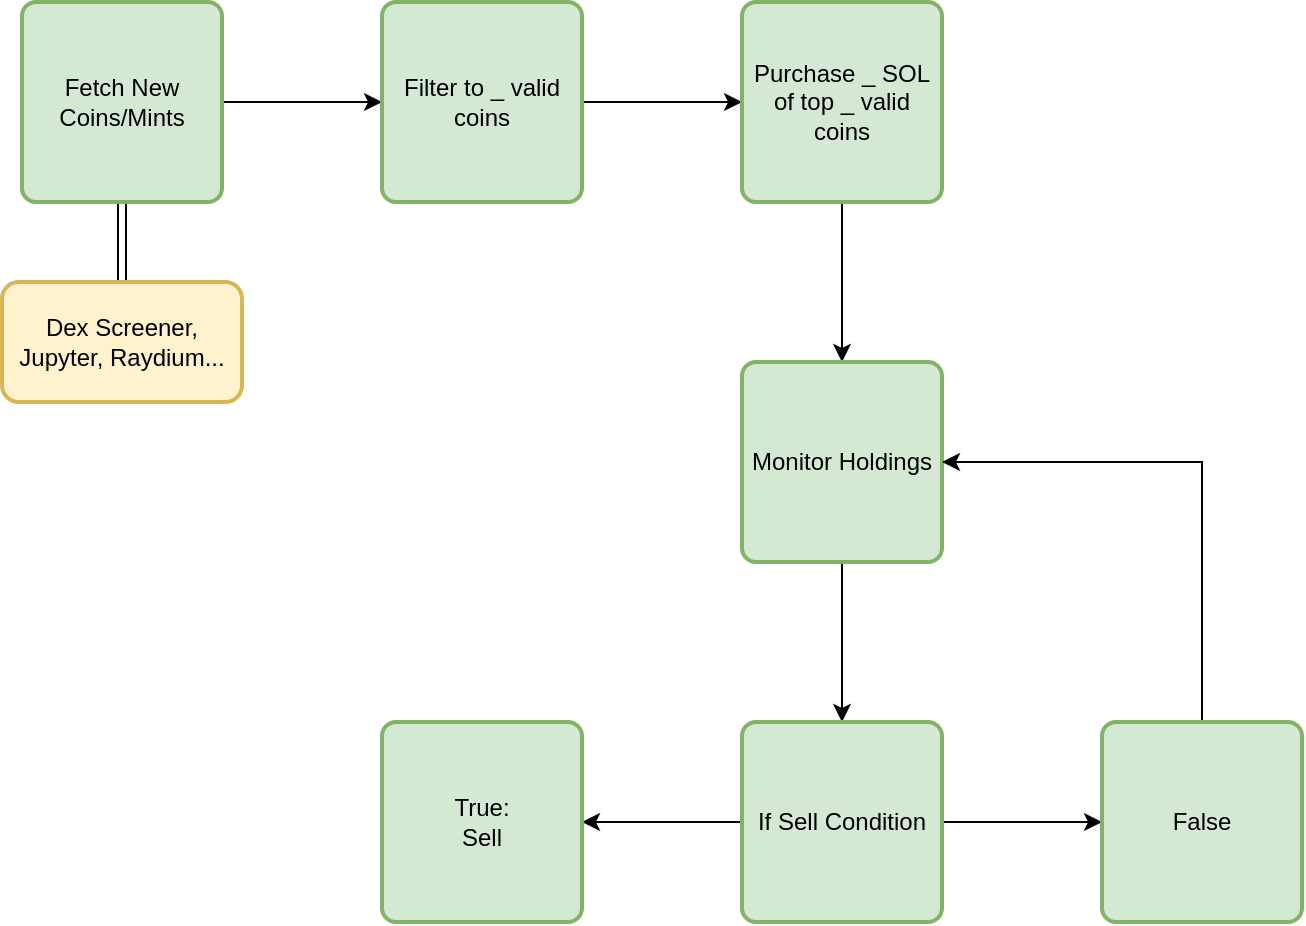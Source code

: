 <mxfile version="24.3.1" type="device">
  <diagram name="Page-1" id="6MKJovB8zKh_idUvlOnC">
    <mxGraphModel dx="1434" dy="696" grid="1" gridSize="10" guides="1" tooltips="1" connect="1" arrows="1" fold="1" page="1" pageScale="1" pageWidth="850" pageHeight="1100" math="0" shadow="0">
      <root>
        <mxCell id="0" />
        <mxCell id="1" parent="0" />
        <mxCell id="KAIv0FO6-vTT8vg96M_C-3" value="" style="edgeStyle=orthogonalEdgeStyle;rounded=0;orthogonalLoop=1;jettySize=auto;html=1;" edge="1" parent="1" source="KAIv0FO6-vTT8vg96M_C-1" target="KAIv0FO6-vTT8vg96M_C-2">
          <mxGeometry relative="1" as="geometry" />
        </mxCell>
        <mxCell id="KAIv0FO6-vTT8vg96M_C-17" value="" style="edgeStyle=orthogonalEdgeStyle;rounded=0;orthogonalLoop=1;jettySize=auto;html=1;shape=link;" edge="1" parent="1" source="KAIv0FO6-vTT8vg96M_C-1" target="KAIv0FO6-vTT8vg96M_C-16">
          <mxGeometry relative="1" as="geometry" />
        </mxCell>
        <mxCell id="KAIv0FO6-vTT8vg96M_C-1" value="Fetch New Coins/Mints" style="rounded=1;whiteSpace=wrap;html=1;absoluteArcSize=1;arcSize=14;strokeWidth=2;fillColor=#d5e8d4;strokeColor=#82b366;" vertex="1" parent="1">
          <mxGeometry x="90" y="130" width="100" height="100" as="geometry" />
        </mxCell>
        <mxCell id="KAIv0FO6-vTT8vg96M_C-5" value="" style="edgeStyle=orthogonalEdgeStyle;rounded=0;orthogonalLoop=1;jettySize=auto;html=1;" edge="1" parent="1" source="KAIv0FO6-vTT8vg96M_C-2" target="KAIv0FO6-vTT8vg96M_C-4">
          <mxGeometry relative="1" as="geometry" />
        </mxCell>
        <mxCell id="KAIv0FO6-vTT8vg96M_C-2" value="Filter to _ valid coins" style="rounded=1;whiteSpace=wrap;html=1;absoluteArcSize=1;arcSize=14;strokeWidth=2;fillColor=#d5e8d4;strokeColor=#82b366;" vertex="1" parent="1">
          <mxGeometry x="270" y="130" width="100" height="100" as="geometry" />
        </mxCell>
        <mxCell id="KAIv0FO6-vTT8vg96M_C-7" value="" style="edgeStyle=orthogonalEdgeStyle;rounded=0;orthogonalLoop=1;jettySize=auto;html=1;" edge="1" parent="1" source="KAIv0FO6-vTT8vg96M_C-4" target="KAIv0FO6-vTT8vg96M_C-6">
          <mxGeometry relative="1" as="geometry" />
        </mxCell>
        <mxCell id="KAIv0FO6-vTT8vg96M_C-4" value="Purchase _ SOL of top _ valid coins" style="rounded=1;whiteSpace=wrap;html=1;absoluteArcSize=1;arcSize=14;strokeWidth=2;fillColor=#d5e8d4;strokeColor=#82b366;" vertex="1" parent="1">
          <mxGeometry x="450" y="130" width="100" height="100" as="geometry" />
        </mxCell>
        <mxCell id="KAIv0FO6-vTT8vg96M_C-9" value="" style="edgeStyle=orthogonalEdgeStyle;rounded=0;orthogonalLoop=1;jettySize=auto;html=1;" edge="1" parent="1" source="KAIv0FO6-vTT8vg96M_C-6" target="KAIv0FO6-vTT8vg96M_C-8">
          <mxGeometry relative="1" as="geometry" />
        </mxCell>
        <mxCell id="KAIv0FO6-vTT8vg96M_C-6" value="Monitor Holdings" style="rounded=1;whiteSpace=wrap;html=1;absoluteArcSize=1;arcSize=14;strokeWidth=2;fillColor=#d5e8d4;strokeColor=#82b366;" vertex="1" parent="1">
          <mxGeometry x="450" y="310" width="100" height="100" as="geometry" />
        </mxCell>
        <mxCell id="KAIv0FO6-vTT8vg96M_C-11" value="" style="edgeStyle=orthogonalEdgeStyle;rounded=0;orthogonalLoop=1;jettySize=auto;html=1;" edge="1" parent="1" source="KAIv0FO6-vTT8vg96M_C-8" target="KAIv0FO6-vTT8vg96M_C-10">
          <mxGeometry relative="1" as="geometry" />
        </mxCell>
        <mxCell id="KAIv0FO6-vTT8vg96M_C-13" value="" style="edgeStyle=orthogonalEdgeStyle;rounded=0;orthogonalLoop=1;jettySize=auto;html=1;" edge="1" parent="1" source="KAIv0FO6-vTT8vg96M_C-8" target="KAIv0FO6-vTT8vg96M_C-12">
          <mxGeometry relative="1" as="geometry" />
        </mxCell>
        <mxCell id="KAIv0FO6-vTT8vg96M_C-8" value="If Sell Condition" style="rounded=1;whiteSpace=wrap;html=1;absoluteArcSize=1;arcSize=14;strokeWidth=2;fillColor=#d5e8d4;strokeColor=#82b366;" vertex="1" parent="1">
          <mxGeometry x="450" y="490" width="100" height="100" as="geometry" />
        </mxCell>
        <mxCell id="KAIv0FO6-vTT8vg96M_C-10" value="True:&lt;br&gt;Sell" style="rounded=1;whiteSpace=wrap;html=1;absoluteArcSize=1;arcSize=14;strokeWidth=2;fillColor=#d5e8d4;strokeColor=#82b366;" vertex="1" parent="1">
          <mxGeometry x="270" y="490" width="100" height="100" as="geometry" />
        </mxCell>
        <mxCell id="KAIv0FO6-vTT8vg96M_C-15" style="edgeStyle=orthogonalEdgeStyle;rounded=0;orthogonalLoop=1;jettySize=auto;html=1;entryX=1;entryY=0.5;entryDx=0;entryDy=0;" edge="1" parent="1" source="KAIv0FO6-vTT8vg96M_C-12" target="KAIv0FO6-vTT8vg96M_C-6">
          <mxGeometry relative="1" as="geometry">
            <mxPoint x="680" y="360" as="targetPoint" />
            <Array as="points">
              <mxPoint x="680" y="360" />
            </Array>
          </mxGeometry>
        </mxCell>
        <mxCell id="KAIv0FO6-vTT8vg96M_C-12" value="False" style="rounded=1;whiteSpace=wrap;html=1;absoluteArcSize=1;arcSize=14;strokeWidth=2;fillColor=#d5e8d4;strokeColor=#82b366;" vertex="1" parent="1">
          <mxGeometry x="630" y="490" width="100" height="100" as="geometry" />
        </mxCell>
        <mxCell id="KAIv0FO6-vTT8vg96M_C-16" value="Dex Screener, Jupyter, Raydium..." style="rounded=1;whiteSpace=wrap;html=1;arcSize=14;strokeWidth=2;fillColor=#fff2cc;strokeColor=#d6b656;" vertex="1" parent="1">
          <mxGeometry x="80" y="270" width="120" height="60" as="geometry" />
        </mxCell>
      </root>
    </mxGraphModel>
  </diagram>
</mxfile>
